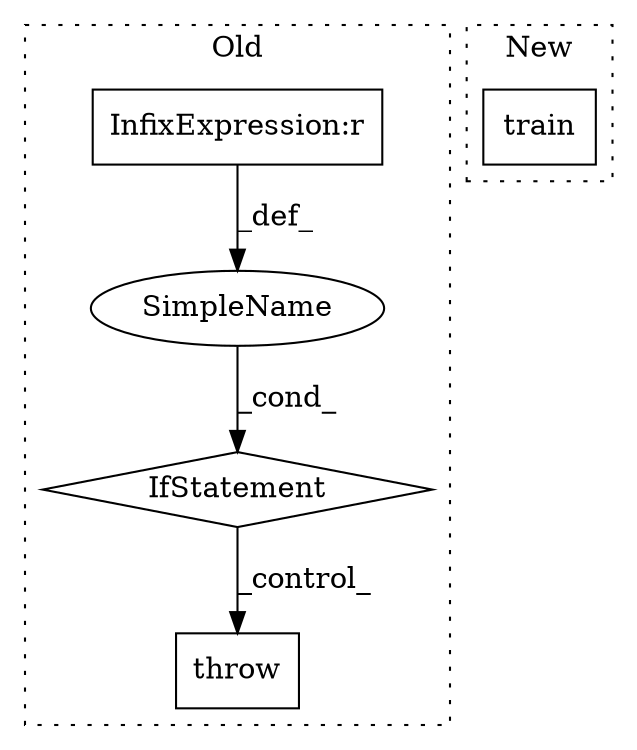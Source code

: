 digraph G {
subgraph cluster0 {
1 [label="throw" a="53" s="5589" l="6" shape="box"];
3 [label="IfStatement" a="25" s="5544,5575" l="4,2" shape="diamond"];
4 [label="SimpleName" a="42" s="" l="" shape="ellipse"];
5 [label="InfixExpression:r" a="27" s="5566" l="4" shape="box"];
label = "Old";
style="dotted";
}
subgraph cluster1 {
2 [label="train" a="32" s="5728,5744" l="6,1" shape="box"];
label = "New";
style="dotted";
}
3 -> 1 [label="_control_"];
4 -> 3 [label="_cond_"];
5 -> 4 [label="_def_"];
}
